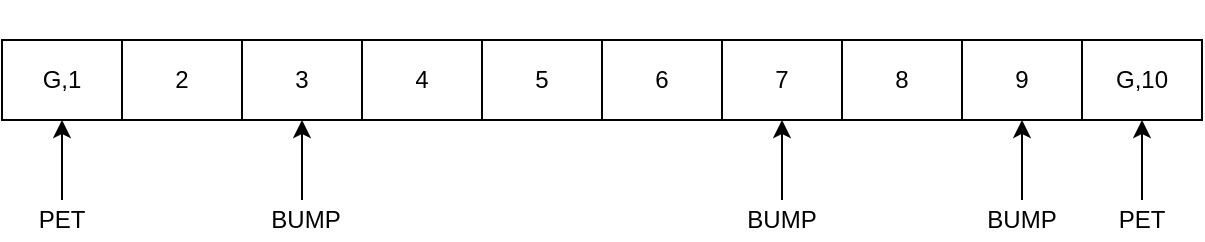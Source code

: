 <mxfile version="13.6.6" type="device"><diagram id="VSpg99w_2DyXkqhX6mWS" name="Page-1"><mxGraphModel dx="1038" dy="548" grid="1" gridSize="10" guides="1" tooltips="1" connect="1" arrows="1" fold="1" page="1" pageScale="1" pageWidth="850" pageHeight="1100" math="0" shadow="0"><root><mxCell id="0"/><mxCell id="1" parent="0"/><mxCell id="3EIyuVXiz3XFSBJhC7GV-123" value="" style="group" parent="1" vertex="1" connectable="0"><mxGeometry x="130" y="80" width="600" height="100" as="geometry"/></mxCell><mxCell id="3EIyuVXiz3XFSBJhC7GV-122" value="" style="group" parent="3EIyuVXiz3XFSBJhC7GV-123" vertex="1" connectable="0"><mxGeometry width="600" height="100" as="geometry"/></mxCell><mxCell id="3EIyuVXiz3XFSBJhC7GV-36" value="" style="group" parent="3EIyuVXiz3XFSBJhC7GV-122" vertex="1" connectable="0"><mxGeometry width="600" height="40" as="geometry"/></mxCell><mxCell id="3EIyuVXiz3XFSBJhC7GV-14" value="" style="shape=table;html=1;whiteSpace=wrap;startSize=0;container=1;collapsible=0;childLayout=tableLayout;" parent="3EIyuVXiz3XFSBJhC7GV-36" vertex="1"><mxGeometry width="600" height="40" as="geometry"/></mxCell><mxCell id="3EIyuVXiz3XFSBJhC7GV-15" value="" style="shape=partialRectangle;html=1;whiteSpace=wrap;collapsible=0;dropTarget=0;pointerEvents=0;fillColor=none;top=0;left=0;bottom=0;right=0;points=[[0,0.5],[1,0.5]];portConstraint=eastwest;" parent="3EIyuVXiz3XFSBJhC7GV-14" vertex="1"><mxGeometry width="600" height="40" as="geometry"/></mxCell><mxCell id="3EIyuVXiz3XFSBJhC7GV-32" value="G,1" style="shape=partialRectangle;html=1;whiteSpace=wrap;connectable=0;fillColor=none;top=0;left=0;bottom=0;right=0;overflow=hidden;" parent="3EIyuVXiz3XFSBJhC7GV-15" vertex="1"><mxGeometry width="60" height="40" as="geometry"/></mxCell><mxCell id="3EIyuVXiz3XFSBJhC7GV-31" value="2" style="shape=partialRectangle;html=1;whiteSpace=wrap;connectable=0;fillColor=none;top=0;left=0;bottom=0;right=0;overflow=hidden;" parent="3EIyuVXiz3XFSBJhC7GV-15" vertex="1"><mxGeometry x="60" width="60" height="40" as="geometry"/></mxCell><mxCell id="3EIyuVXiz3XFSBJhC7GV-30" value="3" style="shape=partialRectangle;html=1;whiteSpace=wrap;connectable=0;fillColor=none;top=0;left=0;bottom=0;right=0;overflow=hidden;" parent="3EIyuVXiz3XFSBJhC7GV-15" vertex="1"><mxGeometry x="120" width="60" height="40" as="geometry"/></mxCell><mxCell id="3EIyuVXiz3XFSBJhC7GV-29" value="4" style="shape=partialRectangle;html=1;whiteSpace=wrap;connectable=0;fillColor=none;top=0;left=0;bottom=0;right=0;overflow=hidden;" parent="3EIyuVXiz3XFSBJhC7GV-15" vertex="1"><mxGeometry x="180" width="60" height="40" as="geometry"/></mxCell><mxCell id="3EIyuVXiz3XFSBJhC7GV-28" value="5" style="shape=partialRectangle;html=1;whiteSpace=wrap;connectable=0;fillColor=none;top=0;left=0;bottom=0;right=0;overflow=hidden;" parent="3EIyuVXiz3XFSBJhC7GV-15" vertex="1"><mxGeometry x="240" width="60" height="40" as="geometry"/></mxCell><mxCell id="3EIyuVXiz3XFSBJhC7GV-27" value="6" style="shape=partialRectangle;html=1;whiteSpace=wrap;connectable=0;fillColor=none;top=0;left=0;bottom=0;right=0;overflow=hidden;" parent="3EIyuVXiz3XFSBJhC7GV-15" vertex="1"><mxGeometry x="300" width="60" height="40" as="geometry"/></mxCell><mxCell id="3EIyuVXiz3XFSBJhC7GV-16" value="7" style="shape=partialRectangle;html=1;whiteSpace=wrap;connectable=0;fillColor=none;top=0;left=0;bottom=0;right=0;overflow=hidden;" parent="3EIyuVXiz3XFSBJhC7GV-15" vertex="1"><mxGeometry x="360" width="60" height="40" as="geometry"/></mxCell><mxCell id="3EIyuVXiz3XFSBJhC7GV-17" value="8" style="shape=partialRectangle;html=1;whiteSpace=wrap;connectable=0;fillColor=none;top=0;left=0;bottom=0;right=0;overflow=hidden;" parent="3EIyuVXiz3XFSBJhC7GV-15" vertex="1"><mxGeometry x="420" width="60" height="40" as="geometry"/></mxCell><mxCell id="3EIyuVXiz3XFSBJhC7GV-18" value="9" style="shape=partialRectangle;html=1;whiteSpace=wrap;connectable=0;fillColor=none;top=0;left=0;bottom=0;right=0;overflow=hidden;" parent="3EIyuVXiz3XFSBJhC7GV-15" vertex="1"><mxGeometry x="480" width="60" height="40" as="geometry"/></mxCell><mxCell id="3EIyuVXiz3XFSBJhC7GV-34" value="G,10" style="shape=partialRectangle;html=1;whiteSpace=wrap;connectable=0;fillColor=none;top=0;left=0;bottom=0;right=0;overflow=hidden;" parent="3EIyuVXiz3XFSBJhC7GV-15" vertex="1"><mxGeometry x="540" width="60" height="40" as="geometry"/></mxCell><mxCell id="3EIyuVXiz3XFSBJhC7GV-35" value="" style="shape=image;html=1;verticalAlign=top;verticalLabelPosition=bottom;labelBackgroundColor=#ffffff;imageAspect=0;aspect=fixed;image=https://cdn3.iconfinder.com/data/icons/materia-halloween-free/24/039_025_cat_black_witch_halloween-128.png" parent="3EIyuVXiz3XFSBJhC7GV-36" vertex="1"><mxGeometry x="190" y="-20" width="50" height="50" as="geometry"/></mxCell><mxCell id="3EIyuVXiz3XFSBJhC7GV-110" value="" style="endArrow=classic;html=1;" parent="3EIyuVXiz3XFSBJhC7GV-122" edge="1"><mxGeometry width="50" height="50" relative="1" as="geometry"><mxPoint x="150" y="80" as="sourcePoint"/><mxPoint x="150" y="40" as="targetPoint"/></mxGeometry></mxCell><mxCell id="3EIyuVXiz3XFSBJhC7GV-111" value="" style="endArrow=classic;html=1;" parent="3EIyuVXiz3XFSBJhC7GV-122" edge="1"><mxGeometry width="50" height="50" relative="1" as="geometry"><mxPoint x="390" y="80" as="sourcePoint"/><mxPoint x="390" y="40" as="targetPoint"/></mxGeometry></mxCell><mxCell id="3EIyuVXiz3XFSBJhC7GV-112" value="" style="endArrow=classic;html=1;" parent="3EIyuVXiz3XFSBJhC7GV-122" edge="1"><mxGeometry width="50" height="50" relative="1" as="geometry"><mxPoint x="510" y="80" as="sourcePoint"/><mxPoint x="510" y="40" as="targetPoint"/></mxGeometry></mxCell><mxCell id="3EIyuVXiz3XFSBJhC7GV-113" value="BUMP" style="text;html=1;strokeColor=none;fillColor=none;align=center;verticalAlign=middle;whiteSpace=wrap;rounded=0;" parent="3EIyuVXiz3XFSBJhC7GV-122" vertex="1"><mxGeometry x="132" y="80" width="40" height="20" as="geometry"/></mxCell><mxCell id="3EIyuVXiz3XFSBJhC7GV-114" value="BUMP" style="text;html=1;strokeColor=none;fillColor=none;align=center;verticalAlign=middle;whiteSpace=wrap;rounded=0;" parent="3EIyuVXiz3XFSBJhC7GV-122" vertex="1"><mxGeometry x="370" y="80" width="40" height="20" as="geometry"/></mxCell><mxCell id="3EIyuVXiz3XFSBJhC7GV-115" value="BUMP" style="text;html=1;strokeColor=none;fillColor=none;align=center;verticalAlign=middle;whiteSpace=wrap;rounded=0;" parent="3EIyuVXiz3XFSBJhC7GV-122" vertex="1"><mxGeometry x="490" y="80" width="40" height="20" as="geometry"/></mxCell><mxCell id="3EIyuVXiz3XFSBJhC7GV-116" value="" style="endArrow=classic;html=1;" parent="3EIyuVXiz3XFSBJhC7GV-122" edge="1"><mxGeometry width="50" height="50" relative="1" as="geometry"><mxPoint x="30" y="80" as="sourcePoint"/><mxPoint x="30" y="40" as="targetPoint"/></mxGeometry></mxCell><mxCell id="3EIyuVXiz3XFSBJhC7GV-117" value="" style="endArrow=classic;html=1;" parent="3EIyuVXiz3XFSBJhC7GV-122" edge="1"><mxGeometry width="50" height="50" relative="1" as="geometry"><mxPoint x="570" y="80" as="sourcePoint"/><mxPoint x="570" y="40" as="targetPoint"/></mxGeometry></mxCell><mxCell id="3EIyuVXiz3XFSBJhC7GV-120" value="PET" style="text;html=1;strokeColor=none;fillColor=none;align=center;verticalAlign=middle;whiteSpace=wrap;rounded=0;" parent="3EIyuVXiz3XFSBJhC7GV-122" vertex="1"><mxGeometry x="10" y="80" width="40" height="20" as="geometry"/></mxCell><mxCell id="3EIyuVXiz3XFSBJhC7GV-121" value="PET" style="text;html=1;strokeColor=none;fillColor=none;align=center;verticalAlign=middle;whiteSpace=wrap;rounded=0;" parent="3EIyuVXiz3XFSBJhC7GV-122" vertex="1"><mxGeometry x="550" y="80" width="40" height="20" as="geometry"/></mxCell></root></mxGraphModel></diagram></mxfile>